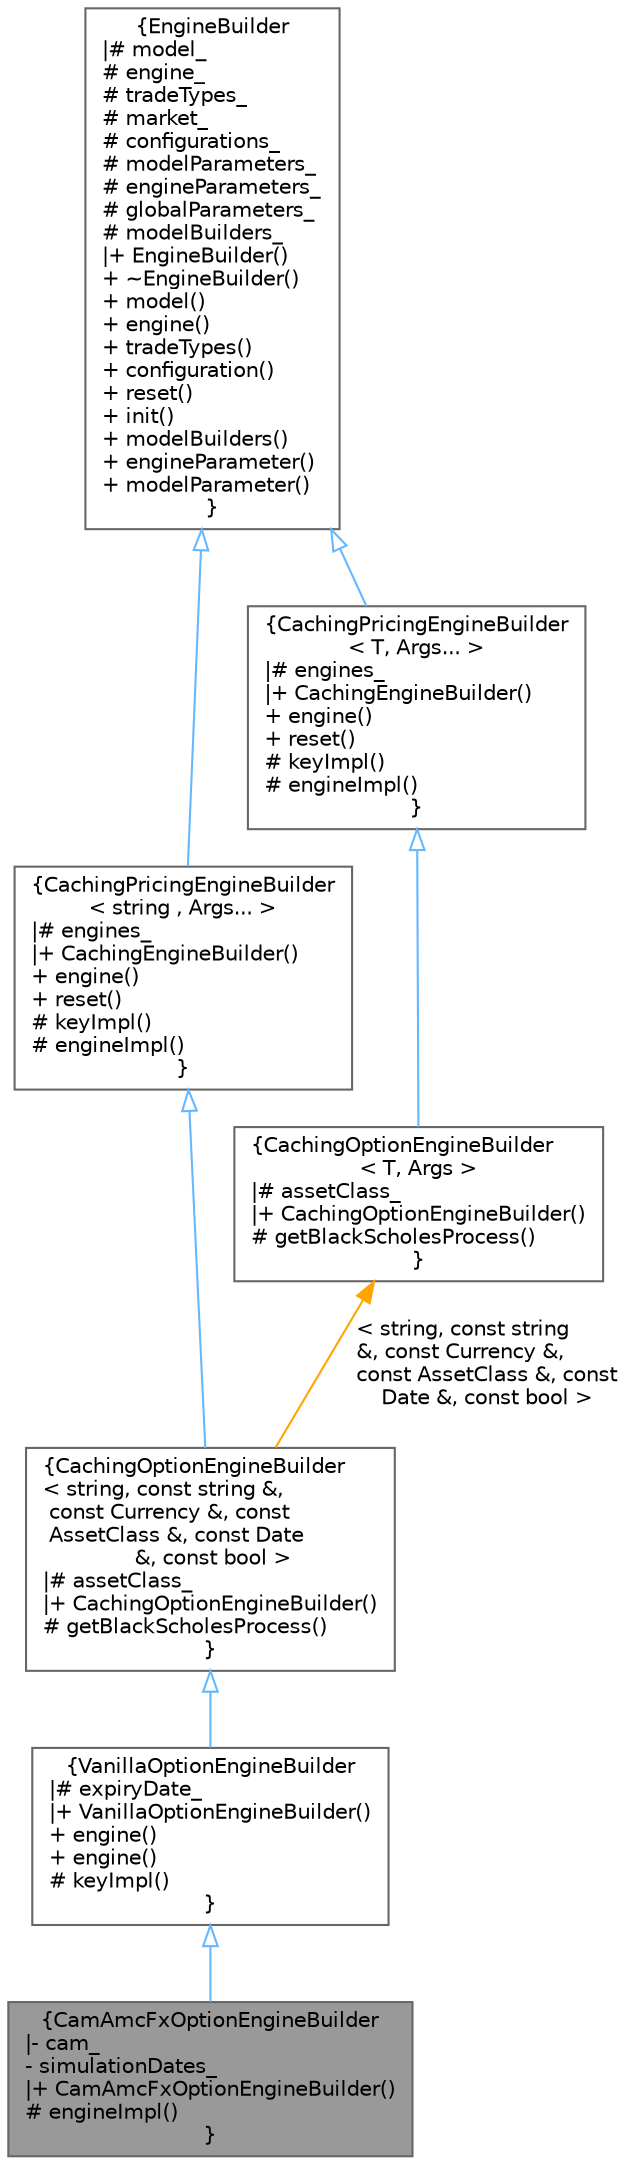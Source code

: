 digraph "CamAmcFxOptionEngineBuilder"
{
 // INTERACTIVE_SVG=YES
 // LATEX_PDF_SIZE
  bgcolor="transparent";
  edge [fontname=Helvetica,fontsize=10,labelfontname=Helvetica,labelfontsize=10];
  node [fontname=Helvetica,fontsize=10,shape=box,height=0.2,width=0.4];
  Node1 [label="{CamAmcFxOptionEngineBuilder\n|- cam_\l- simulationDates_\l|+ CamAmcFxOptionEngineBuilder()\l# engineImpl()\l}",height=0.2,width=0.4,color="gray40", fillcolor="grey60", style="filled", fontcolor="black",tooltip="FX option engine builder for external cam, with additional simulation dates (AMC)"];
  Node2 -> Node1 [dir="back",color="steelblue1",style="solid",arrowtail="onormal"];
  Node2 [label="{VanillaOptionEngineBuilder\n|# expiryDate_\l|+ VanillaOptionEngineBuilder()\l+ engine()\l+ engine()\l# keyImpl()\l}",height=0.2,width=0.4,color="gray40", fillcolor="white", style="filled",URL="$classore_1_1data_1_1_vanilla_option_engine_builder.html",tooltip="Abstract Engine Builder for Vanilla Options."];
  Node3 -> Node2 [dir="back",color="steelblue1",style="solid",arrowtail="onormal"];
  Node3 [label="{CachingOptionEngineBuilder\l\< string, const string &,\l const Currency &, const\l AssetClass &, const Date\l &, const bool \>\n|# assetClass_\l|+ CachingOptionEngineBuilder()\l# getBlackScholesProcess()\l}",height=0.2,width=0.4,color="gray40", fillcolor="white", style="filled",URL="$classore_1_1data_1_1_caching_option_engine_builder.html",tooltip=" "];
  Node4 -> Node3 [dir="back",color="steelblue1",style="solid",arrowtail="onormal"];
  Node4 [label="{CachingPricingEngineBuilder\l\< string , Args... \>\n|# engines_\l|+ CachingEngineBuilder()\l+ engine()\l+ reset()\l# keyImpl()\l# engineImpl()\l}",height=0.2,width=0.4,color="gray40", fillcolor="white", style="filled",URL="$classore_1_1data_1_1_caching_engine_builder.html",tooltip="Abstract template EngineBuilder class that can cache engines and coupon pricers."];
  Node5 -> Node4 [dir="back",color="steelblue1",style="solid",arrowtail="onormal"];
  Node5 [label="{EngineBuilder\n|# model_\l# engine_\l# tradeTypes_\l# market_\l# configurations_\l# modelParameters_\l# engineParameters_\l# globalParameters_\l# modelBuilders_\l|+ EngineBuilder()\l+ ~EngineBuilder()\l+ model()\l+ engine()\l+ tradeTypes()\l+ configuration()\l+ reset()\l+ init()\l+ modelBuilders()\l+ engineParameter()\l+ modelParameter()\l}",height=0.2,width=0.4,color="gray40", fillcolor="white", style="filled",URL="$classore_1_1data_1_1_engine_builder.html",tooltip="Base PricingEngine Builder class for a specific model and engine."];
  Node6 -> Node3 [dir="back",color="orange",style="solid",label=" \< string, const string\l &, const Currency &,\l const AssetClass &, const\l Date &, const bool \>" ];
  Node6 [label="{CachingOptionEngineBuilder\l\< T, Args \>\n|# assetClass_\l|+ CachingOptionEngineBuilder()\l# getBlackScholesProcess()\l}",height=0.2,width=0.4,color="gray40", fillcolor="white", style="filled",URL="$classore_1_1data_1_1_caching_option_engine_builder.html",tooltip=" "];
  Node7 -> Node6 [dir="back",color="steelblue1",style="solid",arrowtail="onormal"];
  Node7 [label="{CachingPricingEngineBuilder\l\< T, Args... \>\n|# engines_\l|+ CachingEngineBuilder()\l+ engine()\l+ reset()\l# keyImpl()\l# engineImpl()\l}",height=0.2,width=0.4,color="gray40", fillcolor="white", style="filled",URL="$classore_1_1data_1_1_caching_engine_builder.html",tooltip="Abstract template EngineBuilder class that can cache engines and coupon pricers."];
  Node5 -> Node7 [dir="back",color="steelblue1",style="solid",arrowtail="onormal"];
}

